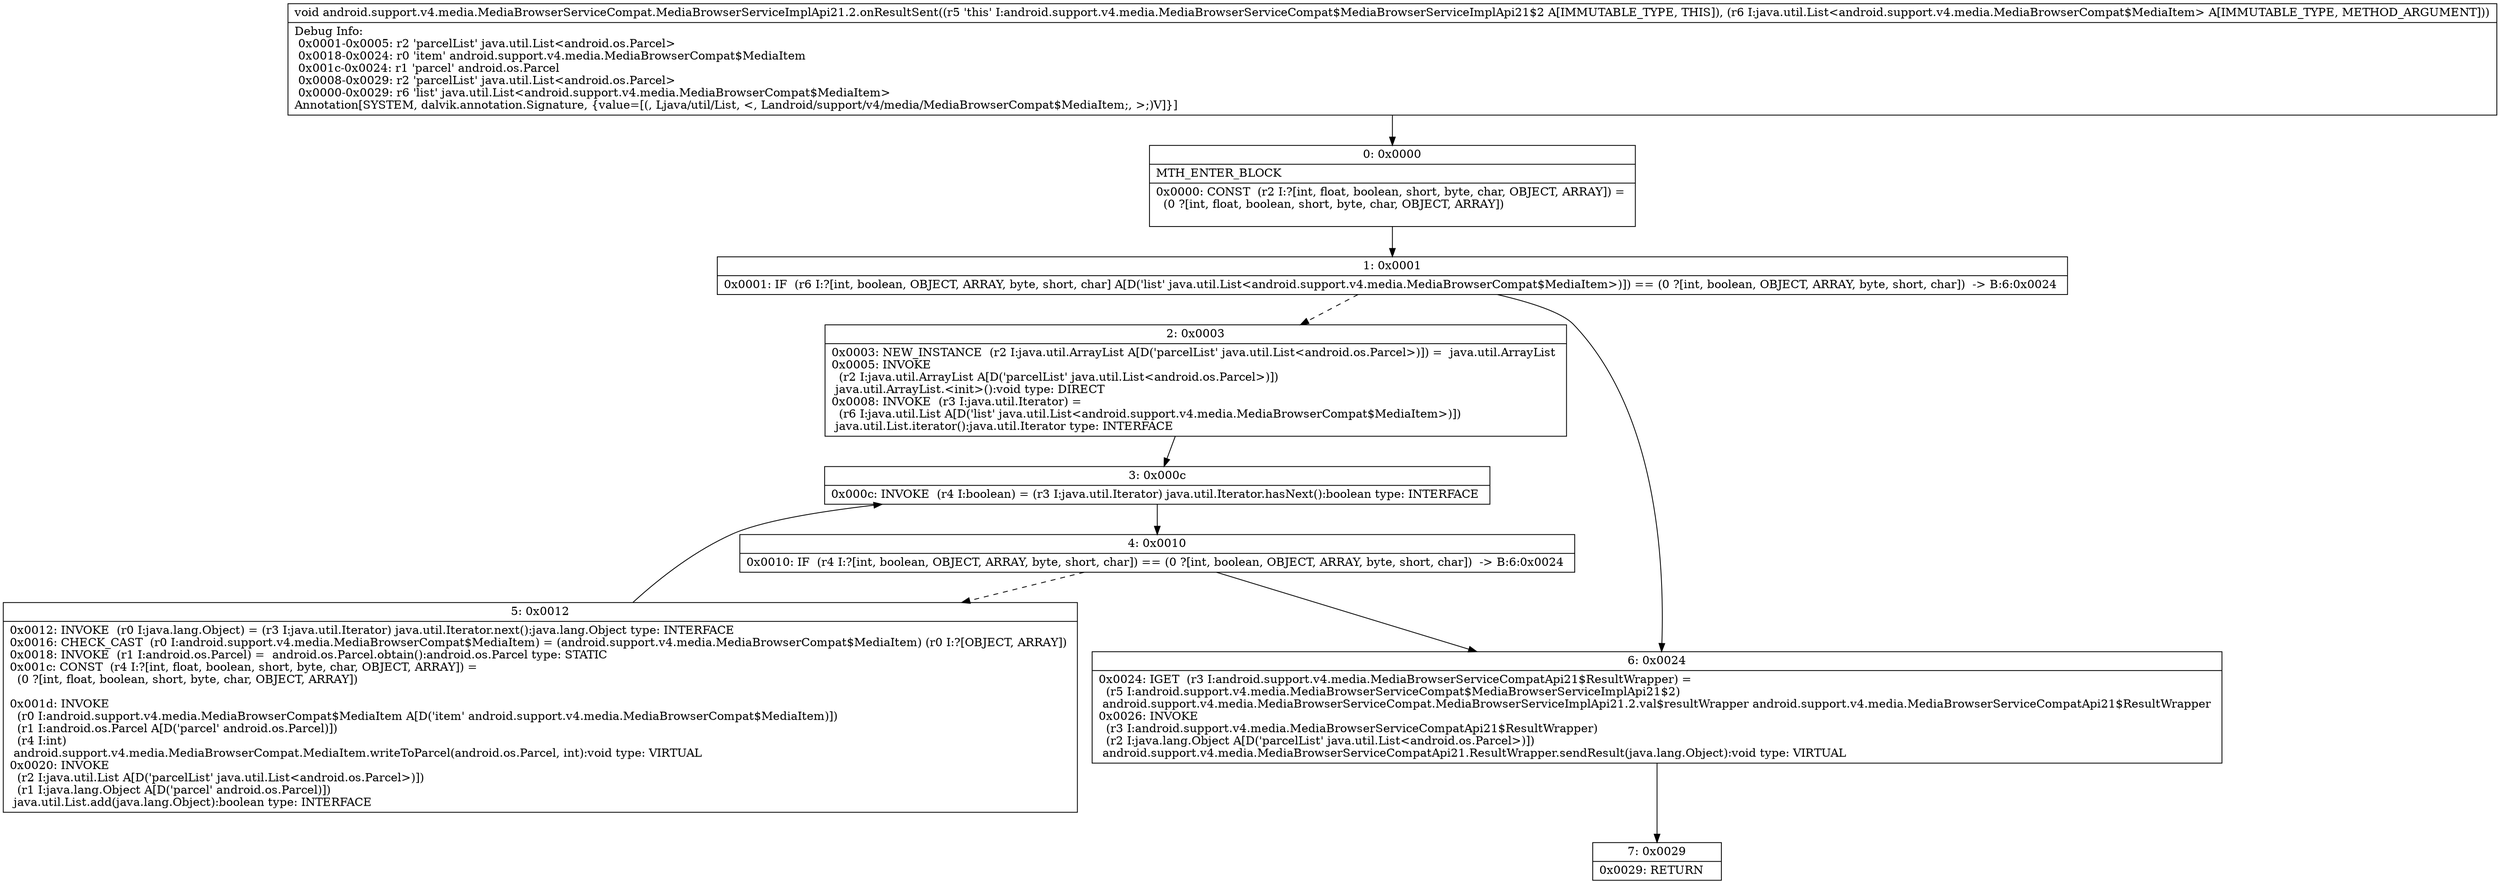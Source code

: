 digraph "CFG forandroid.support.v4.media.MediaBrowserServiceCompat.MediaBrowserServiceImplApi21.2.onResultSent(Ljava\/util\/List;)V" {
Node_0 [shape=record,label="{0\:\ 0x0000|MTH_ENTER_BLOCK\l|0x0000: CONST  (r2 I:?[int, float, boolean, short, byte, char, OBJECT, ARRAY]) = \l  (0 ?[int, float, boolean, short, byte, char, OBJECT, ARRAY])\l \l}"];
Node_1 [shape=record,label="{1\:\ 0x0001|0x0001: IF  (r6 I:?[int, boolean, OBJECT, ARRAY, byte, short, char] A[D('list' java.util.List\<android.support.v4.media.MediaBrowserCompat$MediaItem\>)]) == (0 ?[int, boolean, OBJECT, ARRAY, byte, short, char])  \-\> B:6:0x0024 \l}"];
Node_2 [shape=record,label="{2\:\ 0x0003|0x0003: NEW_INSTANCE  (r2 I:java.util.ArrayList A[D('parcelList' java.util.List\<android.os.Parcel\>)]) =  java.util.ArrayList \l0x0005: INVOKE  \l  (r2 I:java.util.ArrayList A[D('parcelList' java.util.List\<android.os.Parcel\>)])\l java.util.ArrayList.\<init\>():void type: DIRECT \l0x0008: INVOKE  (r3 I:java.util.Iterator) = \l  (r6 I:java.util.List A[D('list' java.util.List\<android.support.v4.media.MediaBrowserCompat$MediaItem\>)])\l java.util.List.iterator():java.util.Iterator type: INTERFACE \l}"];
Node_3 [shape=record,label="{3\:\ 0x000c|0x000c: INVOKE  (r4 I:boolean) = (r3 I:java.util.Iterator) java.util.Iterator.hasNext():boolean type: INTERFACE \l}"];
Node_4 [shape=record,label="{4\:\ 0x0010|0x0010: IF  (r4 I:?[int, boolean, OBJECT, ARRAY, byte, short, char]) == (0 ?[int, boolean, OBJECT, ARRAY, byte, short, char])  \-\> B:6:0x0024 \l}"];
Node_5 [shape=record,label="{5\:\ 0x0012|0x0012: INVOKE  (r0 I:java.lang.Object) = (r3 I:java.util.Iterator) java.util.Iterator.next():java.lang.Object type: INTERFACE \l0x0016: CHECK_CAST  (r0 I:android.support.v4.media.MediaBrowserCompat$MediaItem) = (android.support.v4.media.MediaBrowserCompat$MediaItem) (r0 I:?[OBJECT, ARRAY]) \l0x0018: INVOKE  (r1 I:android.os.Parcel) =  android.os.Parcel.obtain():android.os.Parcel type: STATIC \l0x001c: CONST  (r4 I:?[int, float, boolean, short, byte, char, OBJECT, ARRAY]) = \l  (0 ?[int, float, boolean, short, byte, char, OBJECT, ARRAY])\l \l0x001d: INVOKE  \l  (r0 I:android.support.v4.media.MediaBrowserCompat$MediaItem A[D('item' android.support.v4.media.MediaBrowserCompat$MediaItem)])\l  (r1 I:android.os.Parcel A[D('parcel' android.os.Parcel)])\l  (r4 I:int)\l android.support.v4.media.MediaBrowserCompat.MediaItem.writeToParcel(android.os.Parcel, int):void type: VIRTUAL \l0x0020: INVOKE  \l  (r2 I:java.util.List A[D('parcelList' java.util.List\<android.os.Parcel\>)])\l  (r1 I:java.lang.Object A[D('parcel' android.os.Parcel)])\l java.util.List.add(java.lang.Object):boolean type: INTERFACE \l}"];
Node_6 [shape=record,label="{6\:\ 0x0024|0x0024: IGET  (r3 I:android.support.v4.media.MediaBrowserServiceCompatApi21$ResultWrapper) = \l  (r5 I:android.support.v4.media.MediaBrowserServiceCompat$MediaBrowserServiceImplApi21$2)\l android.support.v4.media.MediaBrowserServiceCompat.MediaBrowserServiceImplApi21.2.val$resultWrapper android.support.v4.media.MediaBrowserServiceCompatApi21$ResultWrapper \l0x0026: INVOKE  \l  (r3 I:android.support.v4.media.MediaBrowserServiceCompatApi21$ResultWrapper)\l  (r2 I:java.lang.Object A[D('parcelList' java.util.List\<android.os.Parcel\>)])\l android.support.v4.media.MediaBrowserServiceCompatApi21.ResultWrapper.sendResult(java.lang.Object):void type: VIRTUAL \l}"];
Node_7 [shape=record,label="{7\:\ 0x0029|0x0029: RETURN   \l}"];
MethodNode[shape=record,label="{void android.support.v4.media.MediaBrowserServiceCompat.MediaBrowserServiceImplApi21.2.onResultSent((r5 'this' I:android.support.v4.media.MediaBrowserServiceCompat$MediaBrowserServiceImplApi21$2 A[IMMUTABLE_TYPE, THIS]), (r6 I:java.util.List\<android.support.v4.media.MediaBrowserCompat$MediaItem\> A[IMMUTABLE_TYPE, METHOD_ARGUMENT]))  | Debug Info:\l  0x0001\-0x0005: r2 'parcelList' java.util.List\<android.os.Parcel\>\l  0x0018\-0x0024: r0 'item' android.support.v4.media.MediaBrowserCompat$MediaItem\l  0x001c\-0x0024: r1 'parcel' android.os.Parcel\l  0x0008\-0x0029: r2 'parcelList' java.util.List\<android.os.Parcel\>\l  0x0000\-0x0029: r6 'list' java.util.List\<android.support.v4.media.MediaBrowserCompat$MediaItem\>\lAnnotation[SYSTEM, dalvik.annotation.Signature, \{value=[(, Ljava\/util\/List, \<, Landroid\/support\/v4\/media\/MediaBrowserCompat$MediaItem;, \>;)V]\}]\l}"];
MethodNode -> Node_0;
Node_0 -> Node_1;
Node_1 -> Node_2[style=dashed];
Node_1 -> Node_6;
Node_2 -> Node_3;
Node_3 -> Node_4;
Node_4 -> Node_5[style=dashed];
Node_4 -> Node_6;
Node_5 -> Node_3;
Node_6 -> Node_7;
}

